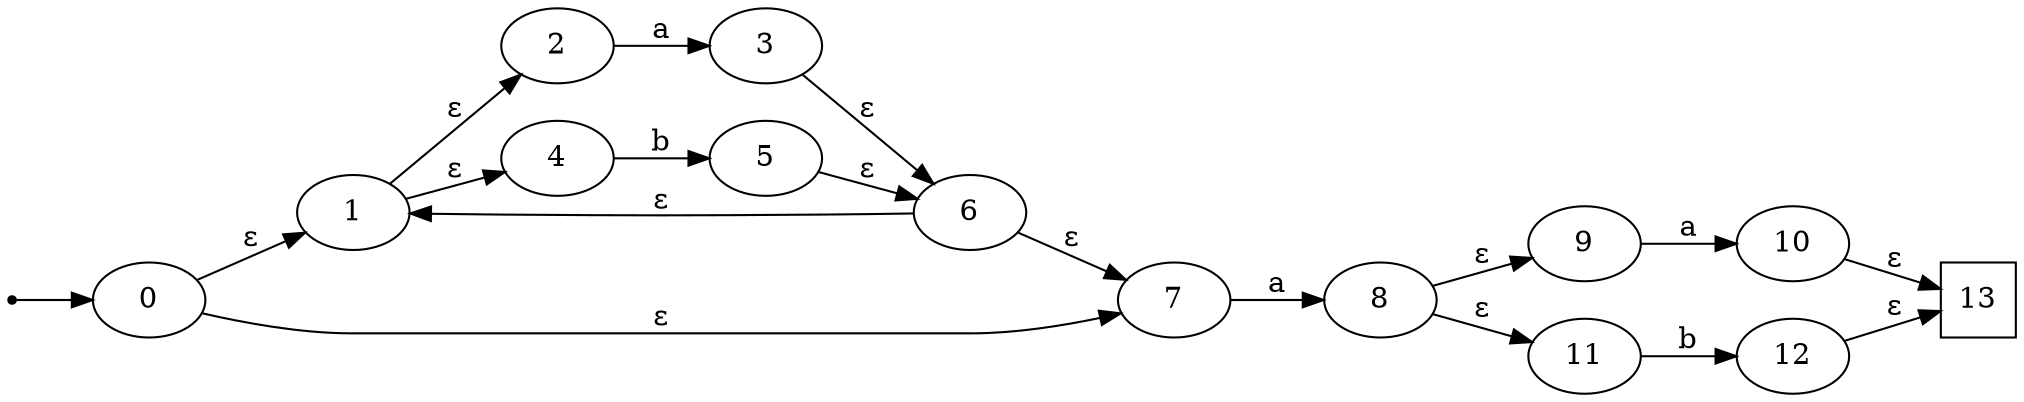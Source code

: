 digraph {
  rankdir="LR";  -1 [shape=point];
  -1 -> 0;
  13 [shape=square];
  2 -> 3[label="a"];
  4 -> 5[label="b"];
  1 -> 2[label="ε"];
  1 -> 4[label="ε"];
  3 -> 6[label="ε"];
  5 -> 6[label="ε"];
  0 -> 1[label="ε"];
  0 -> 7[label="ε"];
  6 -> 7[label="ε"];
  6 -> 1[label="ε"];
  7 -> 8[label="a"];
  9 -> 10[label="a"];
  11 -> 12[label="b"];
  8 -> 9[label="ε"];
  8 -> 11[label="ε"];
  10 -> 13[label="ε"];
  12 -> 13[label="ε"];
}